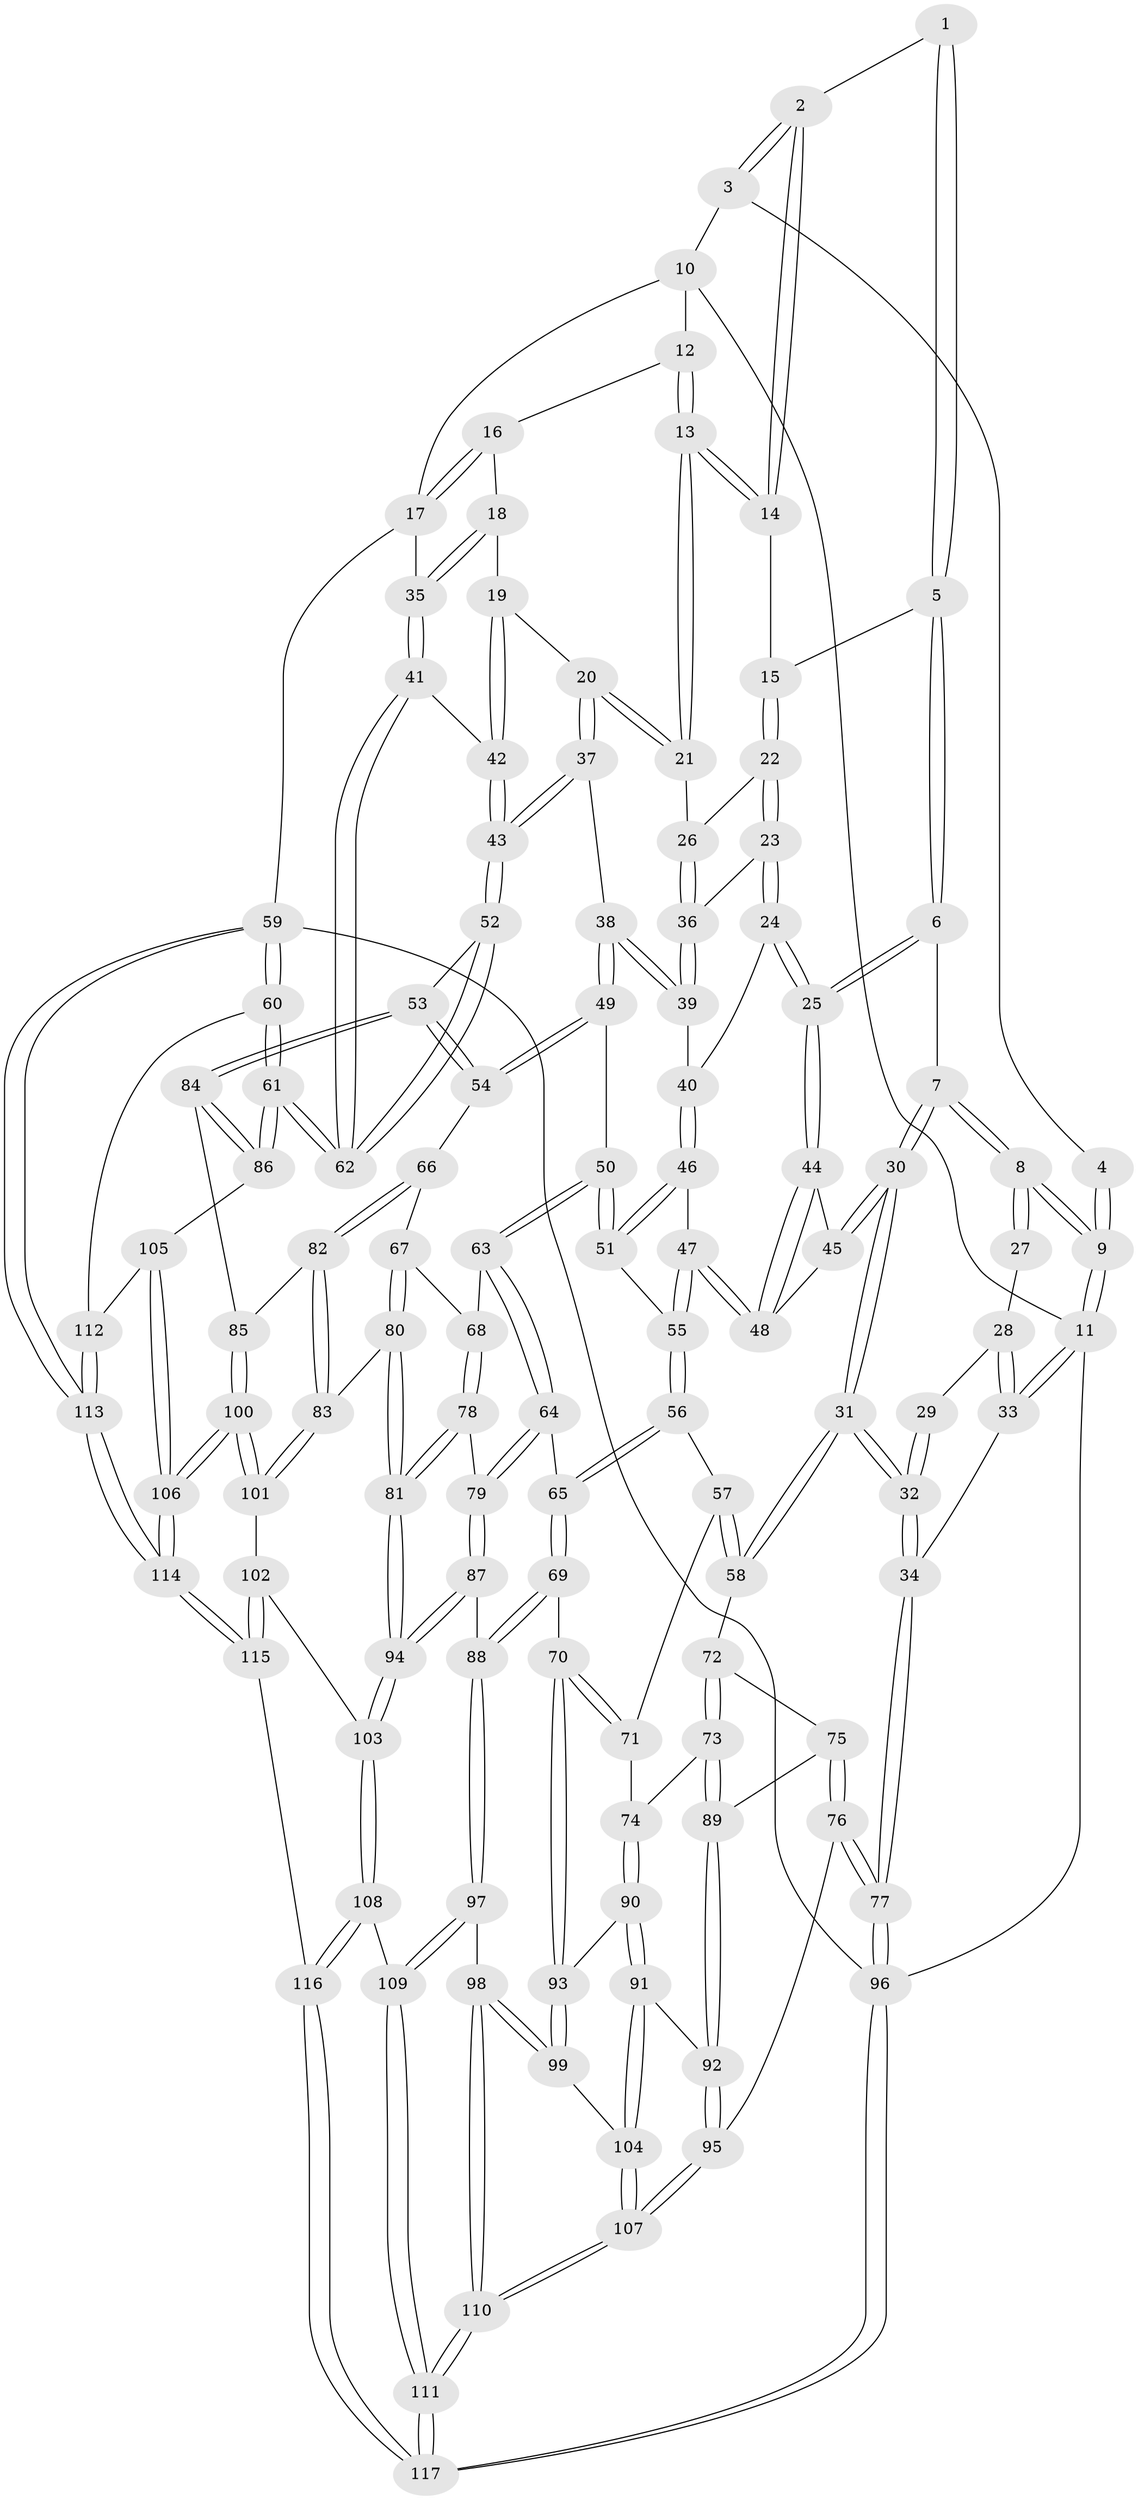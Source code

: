 // Generated by graph-tools (version 1.1) at 2025/38/03/09/25 02:38:44]
// undirected, 117 vertices, 289 edges
graph export_dot {
graph [start="1"]
  node [color=gray90,style=filled];
  1 [pos="+0.4390110880366063+0.0010509100980648984"];
  2 [pos="+0.5506999610330765+0.09973963847414771"];
  3 [pos="+0.6816293123741939+0"];
  4 [pos="+0.390680334353048+0"];
  5 [pos="+0.44346995519478355+0.13084085456974098"];
  6 [pos="+0.3284048176046425+0.22842544965018638"];
  7 [pos="+0.23232909299006343+0.1380123197042888"];
  8 [pos="+0.2036881067112599+0.0676720085489792"];
  9 [pos="+0.2020726335742712+0"];
  10 [pos="+0.7182485716994272+0"];
  11 [pos="+0+0"];
  12 [pos="+0.7662000841631826+0.005730627535316516"];
  13 [pos="+0.5900583125308219+0.15148797640497885"];
  14 [pos="+0.5474577852104993+0.12575772819111775"];
  15 [pos="+0.5424644635275334+0.12782599631236233"];
  16 [pos="+0.7828457004285071+0.04475905645757475"];
  17 [pos="+1+0.014094925504564773"];
  18 [pos="+0.8141685187179772+0.1540765377964385"];
  19 [pos="+0.776950501465323+0.2370472197722928"];
  20 [pos="+0.7657464015458583+0.2430144353616871"];
  21 [pos="+0.628859801332307+0.21420018311665034"];
  22 [pos="+0.516428653367997+0.2047382806760029"];
  23 [pos="+0.42928675650937015+0.27358131366194904"];
  24 [pos="+0.35544390840394385+0.28104832772729316"];
  25 [pos="+0.3466223778921163+0.278408602211218"];
  26 [pos="+0.5827028166485247+0.25473820214393517"];
  27 [pos="+0.16838286139077505+0.08350944803997197"];
  28 [pos="+0+0.12728532751935917"];
  29 [pos="+0.05625506933568524+0.1664761194127572"];
  30 [pos="+0+0.4192169979408594"];
  31 [pos="+0+0.4492124490792696"];
  32 [pos="+0+0.4480734843639678"];
  33 [pos="+0+0.13517672694731891"];
  34 [pos="+0+0.45146862313133923"];
  35 [pos="+1+0.16764841843760117"];
  36 [pos="+0.5562657456445499+0.2943878102789429"];
  37 [pos="+0.6967435303579333+0.3692269183706317"];
  38 [pos="+0.6253441126187873+0.4020555538588609"];
  39 [pos="+0.5804198501644239+0.35608632200235857"];
  40 [pos="+0.45990601066009557+0.38503048813385654"];
  41 [pos="+1+0.35568442445425813"];
  42 [pos="+0.8763445615252586+0.33798036660120684"];
  43 [pos="+0.8288274854451863+0.5212636514779061"];
  44 [pos="+0.3457382774053873+0.28005535313729796"];
  45 [pos="+0.09762308244038118+0.394295861745347"];
  46 [pos="+0.4727080388494194+0.4240819975860404"];
  47 [pos="+0.31602048428676766+0.4912473393387207"];
  48 [pos="+0.3126876039841449+0.44314384285728214"];
  49 [pos="+0.5828891969331982+0.5131315017065977"];
  50 [pos="+0.5480285336948135+0.5294072626382805"];
  51 [pos="+0.5318403824759003+0.5200807978395029"];
  52 [pos="+0.8393617515705415+0.5708994175341895"];
  53 [pos="+0.8284385268496075+0.5820037916013518"];
  54 [pos="+0.7524110381199416+0.5899854521614853"];
  55 [pos="+0.31539598542129066+0.5075847867896461"];
  56 [pos="+0.2929589893687586+0.5469873992726684"];
  57 [pos="+0.24081526077408966+0.5758790186672762"];
  58 [pos="+0+0.4971637735200353"];
  59 [pos="+1+1"];
  60 [pos="+1+0.828259130616767"];
  61 [pos="+1+0.7433665641284121"];
  62 [pos="+1+0.5464691677140008"];
  63 [pos="+0.5215907133877596+0.6183568832800521"];
  64 [pos="+0.44892664649642877+0.6553466539445187"];
  65 [pos="+0.42134968499173625+0.6626102586886928"];
  66 [pos="+0.6793485214888858+0.676545904415384"];
  67 [pos="+0.6039170669335432+0.6686998542219779"];
  68 [pos="+0.5323740882709118+0.6333091348042414"];
  69 [pos="+0.39110005306115136+0.7231700447444095"];
  70 [pos="+0.3008117467386581+0.7278699553525501"];
  71 [pos="+0.240428444468464+0.5815236318428879"];
  72 [pos="+0+0.5083829755925976"];
  73 [pos="+0.14620098056585998+0.7130829265294341"];
  74 [pos="+0.1789153376885688+0.7074131631554075"];
  75 [pos="+0.07954501309278149+0.7246024736161596"];
  76 [pos="+0+0.8624990429334871"];
  77 [pos="+0+0.9611898097951048"];
  78 [pos="+0.5445864273529636+0.7073517755330782"];
  79 [pos="+0.49098358723162244+0.7486888713421692"];
  80 [pos="+0.612021609379659+0.7768129988038641"];
  81 [pos="+0.5779283248003304+0.7839208391768769"];
  82 [pos="+0.6728405431182206+0.7576504961479816"];
  83 [pos="+0.6443855592729983+0.7774955224024616"];
  84 [pos="+0.840129271381564+0.7671645920659436"];
  85 [pos="+0.7050579369454785+0.7667050822420892"];
  86 [pos="+0.8481519145132449+0.7824325442886579"];
  87 [pos="+0.4865458272068003+0.8203048141289916"];
  88 [pos="+0.4091947710658522+0.7862266344882785"];
  89 [pos="+0.12644136680019546+0.7281092114808391"];
  90 [pos="+0.1842093897887376+0.7154769371048972"];
  91 [pos="+0.15122930498962694+0.8283457410596362"];
  92 [pos="+0.12207349776285874+0.8261488751160132"];
  93 [pos="+0.25779480543229255+0.7872831718824012"];
  94 [pos="+0.5170878290148307+0.8469040871227028"];
  95 [pos="+0.09687625086979931+0.8368182828011306"];
  96 [pos="+0+1"];
  97 [pos="+0.3256445134451104+0.8686901490611569"];
  98 [pos="+0.2695961198318645+0.8345793809623508"];
  99 [pos="+0.2564144448369626+0.8198533221546406"];
  100 [pos="+0.7398594378102419+0.9391503514797941"];
  101 [pos="+0.6835693411102313+0.9150145156453046"];
  102 [pos="+0.6273455834929819+0.9183118357908117"];
  103 [pos="+0.5204981083679606+0.8957972115154994"];
  104 [pos="+0.18045164343913528+0.8364789169556787"];
  105 [pos="+0.8409672634393729+0.8511639728252508"];
  106 [pos="+0.7402604376811354+0.9393825366062182"];
  107 [pos="+0.1725584785097747+0.9734364302695666"];
  108 [pos="+0.4709705234383422+0.966429013122846"];
  109 [pos="+0.3343177010080525+0.8924833597450824"];
  110 [pos="+0.1766314743550358+1"];
  111 [pos="+0.16192290222821049+1"];
  112 [pos="+0.9096944000840566+0.9032208827879838"];
  113 [pos="+1+1"];
  114 [pos="+0.7838198136205164+1"];
  115 [pos="+0.53985237002519+1"];
  116 [pos="+0.46680162102684464+1"];
  117 [pos="+0.12322176786278706+1"];
  1 -- 2;
  1 -- 5;
  1 -- 5;
  2 -- 3;
  2 -- 3;
  2 -- 14;
  2 -- 14;
  3 -- 4;
  3 -- 10;
  4 -- 9;
  4 -- 9;
  5 -- 6;
  5 -- 6;
  5 -- 15;
  6 -- 7;
  6 -- 25;
  6 -- 25;
  7 -- 8;
  7 -- 8;
  7 -- 30;
  7 -- 30;
  8 -- 9;
  8 -- 9;
  8 -- 27;
  8 -- 27;
  9 -- 11;
  9 -- 11;
  10 -- 11;
  10 -- 12;
  10 -- 17;
  11 -- 33;
  11 -- 33;
  11 -- 96;
  12 -- 13;
  12 -- 13;
  12 -- 16;
  13 -- 14;
  13 -- 14;
  13 -- 21;
  13 -- 21;
  14 -- 15;
  15 -- 22;
  15 -- 22;
  16 -- 17;
  16 -- 17;
  16 -- 18;
  17 -- 35;
  17 -- 59;
  18 -- 19;
  18 -- 35;
  18 -- 35;
  19 -- 20;
  19 -- 42;
  19 -- 42;
  20 -- 21;
  20 -- 21;
  20 -- 37;
  20 -- 37;
  21 -- 26;
  22 -- 23;
  22 -- 23;
  22 -- 26;
  23 -- 24;
  23 -- 24;
  23 -- 36;
  24 -- 25;
  24 -- 25;
  24 -- 40;
  25 -- 44;
  25 -- 44;
  26 -- 36;
  26 -- 36;
  27 -- 28;
  28 -- 29;
  28 -- 33;
  28 -- 33;
  29 -- 32;
  29 -- 32;
  30 -- 31;
  30 -- 31;
  30 -- 45;
  30 -- 45;
  31 -- 32;
  31 -- 32;
  31 -- 58;
  31 -- 58;
  32 -- 34;
  32 -- 34;
  33 -- 34;
  34 -- 77;
  34 -- 77;
  35 -- 41;
  35 -- 41;
  36 -- 39;
  36 -- 39;
  37 -- 38;
  37 -- 43;
  37 -- 43;
  38 -- 39;
  38 -- 39;
  38 -- 49;
  38 -- 49;
  39 -- 40;
  40 -- 46;
  40 -- 46;
  41 -- 42;
  41 -- 62;
  41 -- 62;
  42 -- 43;
  42 -- 43;
  43 -- 52;
  43 -- 52;
  44 -- 45;
  44 -- 48;
  44 -- 48;
  45 -- 48;
  46 -- 47;
  46 -- 51;
  46 -- 51;
  47 -- 48;
  47 -- 48;
  47 -- 55;
  47 -- 55;
  49 -- 50;
  49 -- 54;
  49 -- 54;
  50 -- 51;
  50 -- 51;
  50 -- 63;
  50 -- 63;
  51 -- 55;
  52 -- 53;
  52 -- 62;
  52 -- 62;
  53 -- 54;
  53 -- 54;
  53 -- 84;
  53 -- 84;
  54 -- 66;
  55 -- 56;
  55 -- 56;
  56 -- 57;
  56 -- 65;
  56 -- 65;
  57 -- 58;
  57 -- 58;
  57 -- 71;
  58 -- 72;
  59 -- 60;
  59 -- 60;
  59 -- 113;
  59 -- 113;
  59 -- 96;
  60 -- 61;
  60 -- 61;
  60 -- 112;
  61 -- 62;
  61 -- 62;
  61 -- 86;
  61 -- 86;
  63 -- 64;
  63 -- 64;
  63 -- 68;
  64 -- 65;
  64 -- 79;
  64 -- 79;
  65 -- 69;
  65 -- 69;
  66 -- 67;
  66 -- 82;
  66 -- 82;
  67 -- 68;
  67 -- 80;
  67 -- 80;
  68 -- 78;
  68 -- 78;
  69 -- 70;
  69 -- 88;
  69 -- 88;
  70 -- 71;
  70 -- 71;
  70 -- 93;
  70 -- 93;
  71 -- 74;
  72 -- 73;
  72 -- 73;
  72 -- 75;
  73 -- 74;
  73 -- 89;
  73 -- 89;
  74 -- 90;
  74 -- 90;
  75 -- 76;
  75 -- 76;
  75 -- 89;
  76 -- 77;
  76 -- 77;
  76 -- 95;
  77 -- 96;
  77 -- 96;
  78 -- 79;
  78 -- 81;
  78 -- 81;
  79 -- 87;
  79 -- 87;
  80 -- 81;
  80 -- 81;
  80 -- 83;
  81 -- 94;
  81 -- 94;
  82 -- 83;
  82 -- 83;
  82 -- 85;
  83 -- 101;
  83 -- 101;
  84 -- 85;
  84 -- 86;
  84 -- 86;
  85 -- 100;
  85 -- 100;
  86 -- 105;
  87 -- 88;
  87 -- 94;
  87 -- 94;
  88 -- 97;
  88 -- 97;
  89 -- 92;
  89 -- 92;
  90 -- 91;
  90 -- 91;
  90 -- 93;
  91 -- 92;
  91 -- 104;
  91 -- 104;
  92 -- 95;
  92 -- 95;
  93 -- 99;
  93 -- 99;
  94 -- 103;
  94 -- 103;
  95 -- 107;
  95 -- 107;
  96 -- 117;
  96 -- 117;
  97 -- 98;
  97 -- 109;
  97 -- 109;
  98 -- 99;
  98 -- 99;
  98 -- 110;
  98 -- 110;
  99 -- 104;
  100 -- 101;
  100 -- 101;
  100 -- 106;
  100 -- 106;
  101 -- 102;
  102 -- 103;
  102 -- 115;
  102 -- 115;
  103 -- 108;
  103 -- 108;
  104 -- 107;
  104 -- 107;
  105 -- 106;
  105 -- 106;
  105 -- 112;
  106 -- 114;
  106 -- 114;
  107 -- 110;
  107 -- 110;
  108 -- 109;
  108 -- 116;
  108 -- 116;
  109 -- 111;
  109 -- 111;
  110 -- 111;
  110 -- 111;
  111 -- 117;
  111 -- 117;
  112 -- 113;
  112 -- 113;
  113 -- 114;
  113 -- 114;
  114 -- 115;
  114 -- 115;
  115 -- 116;
  116 -- 117;
  116 -- 117;
}
